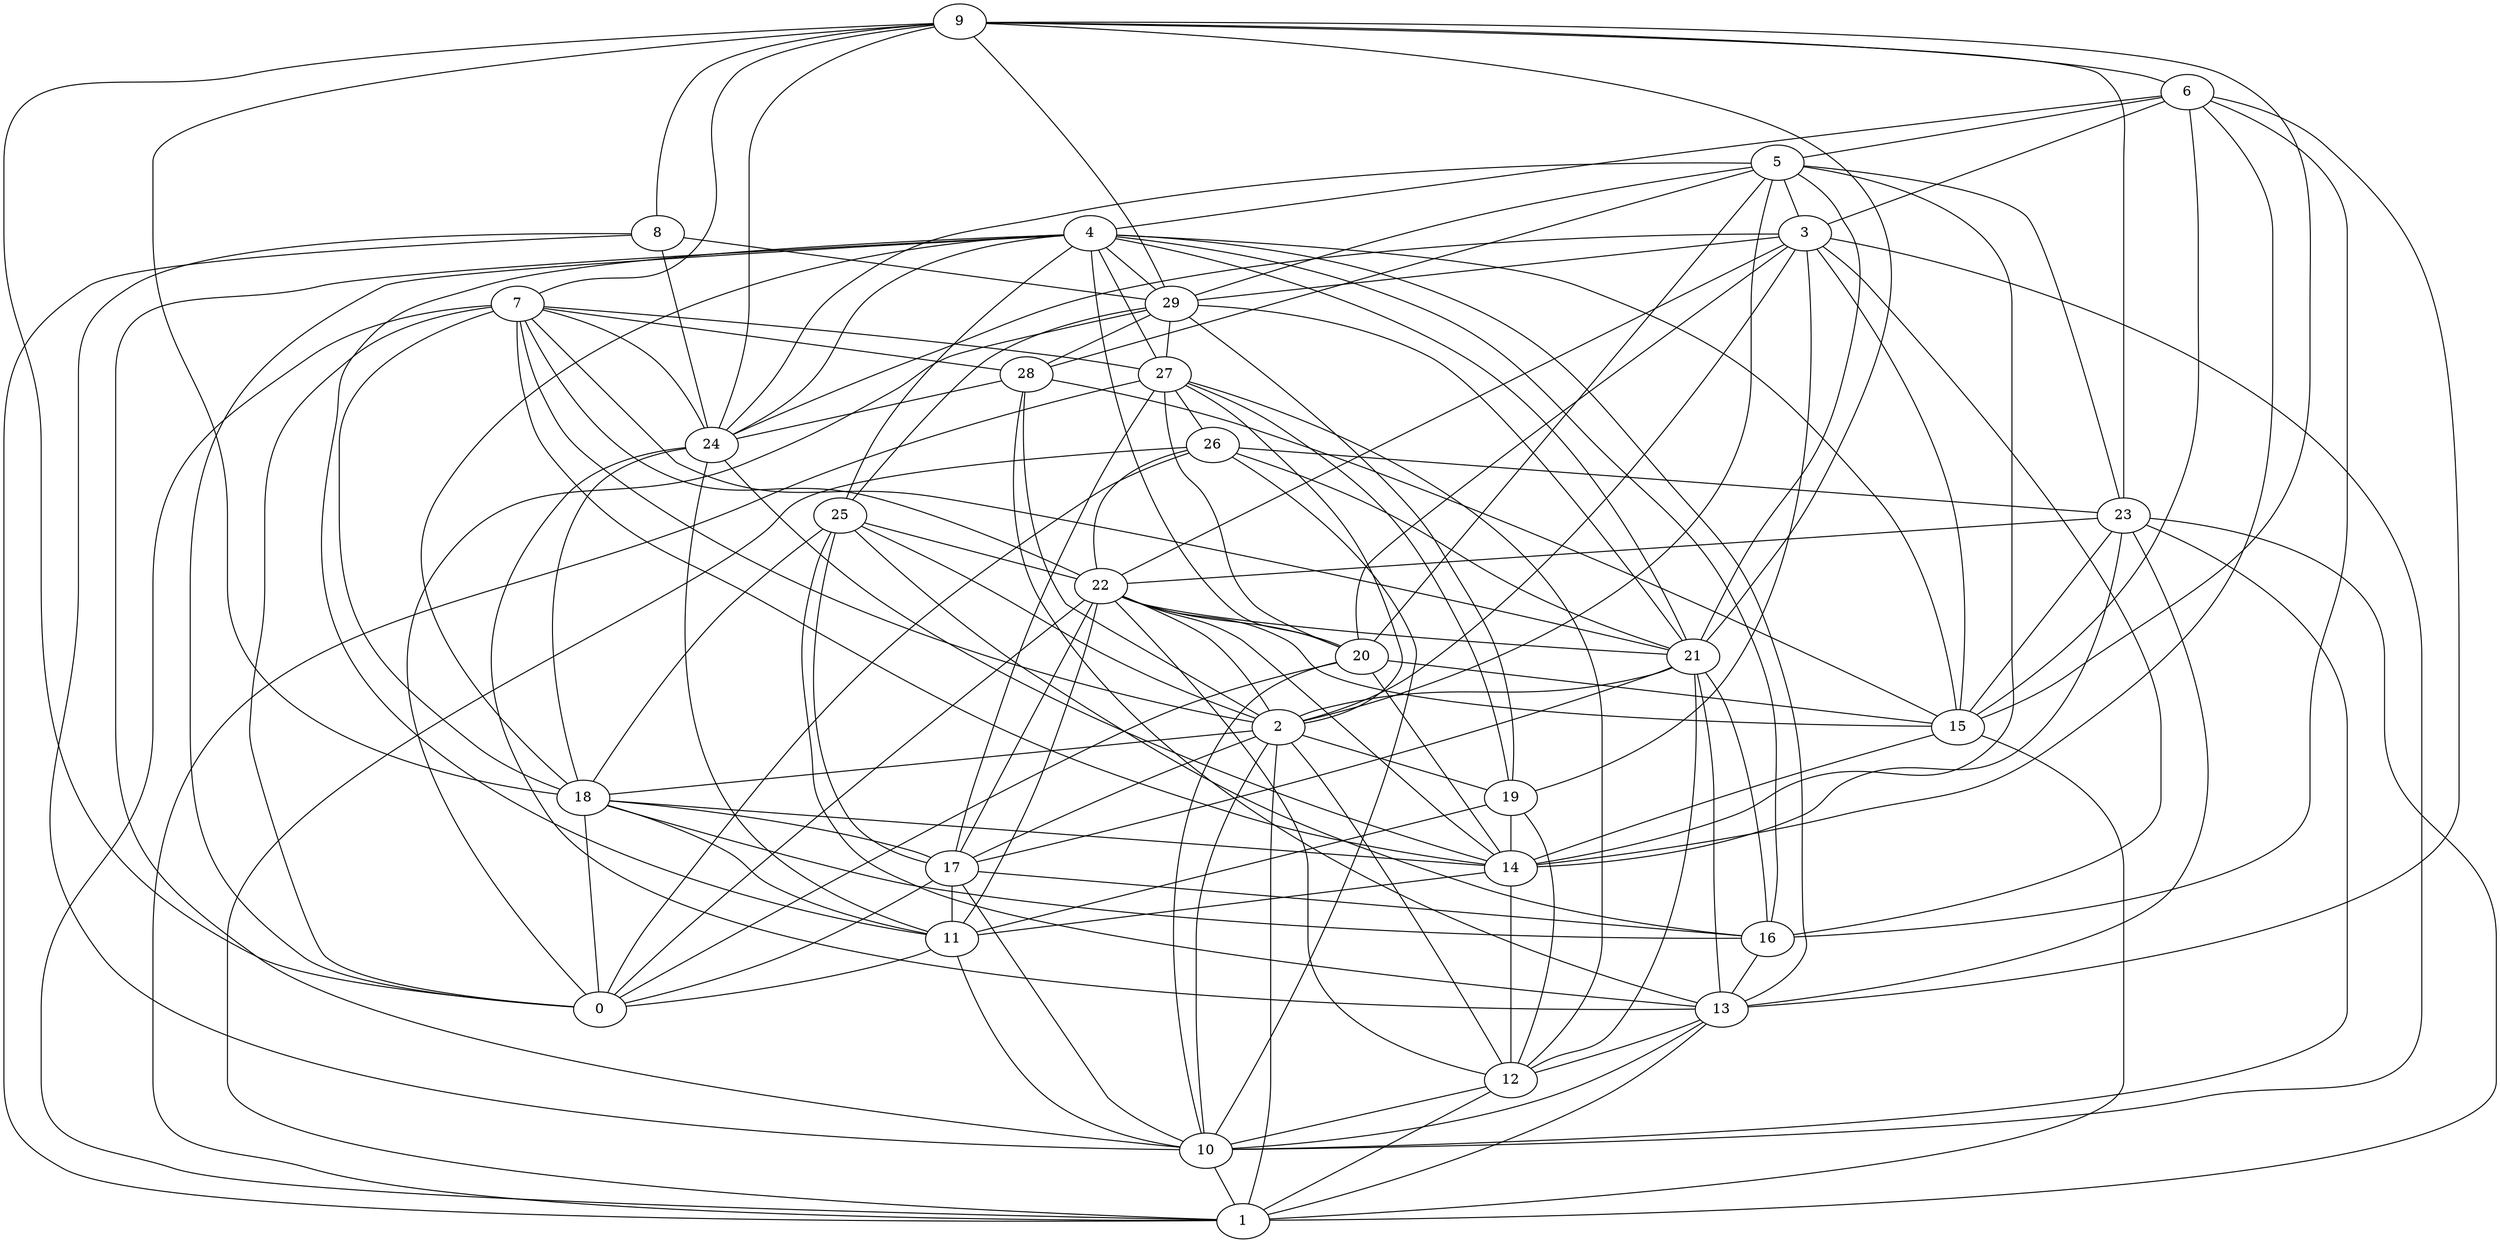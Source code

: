 digraph GG_graph {

subgraph G_graph {
edge [color = black]
"13" -> "1" [dir = none]
"15" -> "1" [dir = none]
"15" -> "14" [dir = none]
"29" -> "21" [dir = none]
"29" -> "27" [dir = none]
"29" -> "28" [dir = none]
"9" -> "18" [dir = none]
"9" -> "7" [dir = none]
"9" -> "29" [dir = none]
"9" -> "0" [dir = none]
"22" -> "15" [dir = none]
"22" -> "14" [dir = none]
"22" -> "11" [dir = none]
"22" -> "21" [dir = none]
"16" -> "13" [dir = none]
"8" -> "29" [dir = none]
"8" -> "10" [dir = none]
"4" -> "21" [dir = none]
"4" -> "10" [dir = none]
"4" -> "15" [dir = none]
"3" -> "20" [dir = none]
"3" -> "10" [dir = none]
"3" -> "29" [dir = none]
"3" -> "22" [dir = none]
"6" -> "16" [dir = none]
"6" -> "4" [dir = none]
"6" -> "14" [dir = none]
"6" -> "3" [dir = none]
"19" -> "12" [dir = none]
"14" -> "12" [dir = none]
"26" -> "10" [dir = none]
"27" -> "1" [dir = none]
"27" -> "26" [dir = none]
"27" -> "19" [dir = none]
"27" -> "20" [dir = none]
"27" -> "17" [dir = none]
"12" -> "10" [dir = none]
"24" -> "14" [dir = none]
"24" -> "13" [dir = none]
"24" -> "18" [dir = none]
"24" -> "11" [dir = none]
"10" -> "1" [dir = none]
"7" -> "1" [dir = none]
"7" -> "28" [dir = none]
"7" -> "27" [dir = none]
"7" -> "0" [dir = none]
"5" -> "23" [dir = none]
"5" -> "29" [dir = none]
"23" -> "1" [dir = none]
"23" -> "13" [dir = none]
"21" -> "2" [dir = none]
"25" -> "17" [dir = none]
"25" -> "13" [dir = none]
"25" -> "22" [dir = none]
"25" -> "2" [dir = none]
"2" -> "10" [dir = none]
"2" -> "1" [dir = none]
"11" -> "0" [dir = none]
"3" -> "19" [dir = none]
"17" -> "0" [dir = none]
"21" -> "17" [dir = none]
"21" -> "16" [dir = none]
"4" -> "25" [dir = none]
"29" -> "0" [dir = none]
"9" -> "24" [dir = none]
"5" -> "24" [dir = none]
"29" -> "25" [dir = none]
"5" -> "3" [dir = none]
"18" -> "17" [dir = none]
"4" -> "0" [dir = none]
"6" -> "15" [dir = none]
"23" -> "10" [dir = none]
"28" -> "2" [dir = none]
"22" -> "12" [dir = none]
"27" -> "2" [dir = none]
"3" -> "15" [dir = none]
"18" -> "0" [dir = none]
"3" -> "2" [dir = none]
"4" -> "18" [dir = none]
"25" -> "16" [dir = none]
"5" -> "28" [dir = none]
"20" -> "14" [dir = none]
"9" -> "15" [dir = none]
"4" -> "29" [dir = none]
"6" -> "5" [dir = none]
"8" -> "24" [dir = none]
"7" -> "14" [dir = none]
"22" -> "0" [dir = none]
"13" -> "12" [dir = none]
"19" -> "11" [dir = none]
"17" -> "16" [dir = none]
"4" -> "27" [dir = none]
"4" -> "13" [dir = none]
"14" -> "11" [dir = none]
"2" -> "12" [dir = none]
"26" -> "0" [dir = none]
"25" -> "18" [dir = none]
"4" -> "16" [dir = none]
"20" -> "0" [dir = none]
"26" -> "1" [dir = none]
"18" -> "11" [dir = none]
"27" -> "12" [dir = none]
"12" -> "1" [dir = none]
"21" -> "12" [dir = none]
"5" -> "14" [dir = none]
"4" -> "24" [dir = none]
"23" -> "15" [dir = none]
"5" -> "21" [dir = none]
"2" -> "19" [dir = none]
"20" -> "10" [dir = none]
"7" -> "18" [dir = none]
"6" -> "13" [dir = none]
"17" -> "11" [dir = none]
"2" -> "17" [dir = none]
"19" -> "14" [dir = none]
"22" -> "20" [dir = none]
"5" -> "2" [dir = none]
"4" -> "20" [dir = none]
"26" -> "22" [dir = none]
"18" -> "16" [dir = none]
"22" -> "17" [dir = none]
"28" -> "13" [dir = none]
"23" -> "14" [dir = none]
"4" -> "11" [dir = none]
"7" -> "21" [dir = none]
"7" -> "24" [dir = none]
"9" -> "21" [dir = none]
"20" -> "15" [dir = none]
"11" -> "10" [dir = none]
"18" -> "14" [dir = none]
"9" -> "6" [dir = none]
"26" -> "21" [dir = none]
"9" -> "23" [dir = none]
"26" -> "23" [dir = none]
"17" -> "10" [dir = none]
"5" -> "20" [dir = none]
"13" -> "10" [dir = none]
"21" -> "13" [dir = none]
"2" -> "18" [dir = none]
"29" -> "19" [dir = none]
"3" -> "24" [dir = none]
"9" -> "8" [dir = none]
"3" -> "16" [dir = none]
"7" -> "2" [dir = none]
"23" -> "22" [dir = none]
"28" -> "15" [dir = none]
"28" -> "24" [dir = none]
"7" -> "22" [dir = none]
"8" -> "1" [dir = none]
"22" -> "2" [dir = none]
}

}
